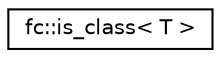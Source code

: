 digraph "Graphical Class Hierarchy"
{
  edge [fontname="Helvetica",fontsize="10",labelfontname="Helvetica",labelfontsize="10"];
  node [fontname="Helvetica",fontsize="10",shape=record];
  rankdir="LR";
  Node0 [label="fc::is_class\< T \>",height=0.2,width=0.4,color="black", fillcolor="white", style="filled",URL="$structfc_1_1is__class.html"];
}
